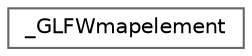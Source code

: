 digraph "类继承关系图"
{
 // LATEX_PDF_SIZE
  bgcolor="transparent";
  edge [fontname=Helvetica,fontsize=10,labelfontname=Helvetica,labelfontsize=10];
  node [fontname=Helvetica,fontsize=10,shape=box,height=0.2,width=0.4];
  rankdir="LR";
  Node0 [id="Node000000",label="_GLFWmapelement",height=0.2,width=0.4,color="grey40", fillcolor="white", style="filled",URL="$struct___g_l_f_wmapelement.html",tooltip=" "];
}
